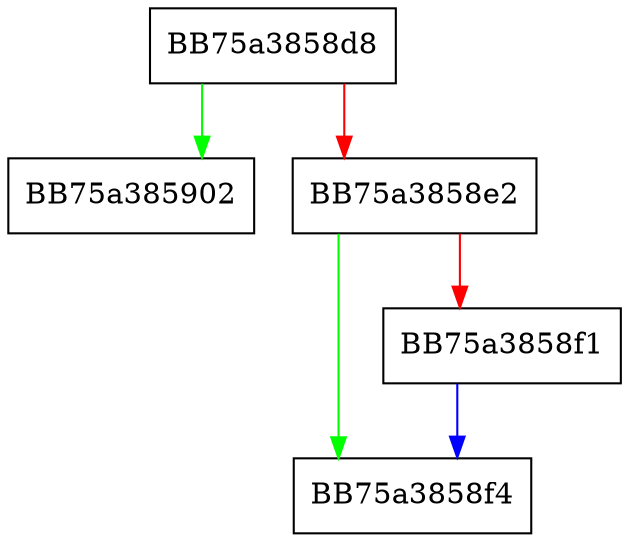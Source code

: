 digraph push_back {
  node [shape="box"];
  graph [splines=ortho];
  BB75a3858d8 -> BB75a385902 [color="green"];
  BB75a3858d8 -> BB75a3858e2 [color="red"];
  BB75a3858e2 -> BB75a3858f4 [color="green"];
  BB75a3858e2 -> BB75a3858f1 [color="red"];
  BB75a3858f1 -> BB75a3858f4 [color="blue"];
}